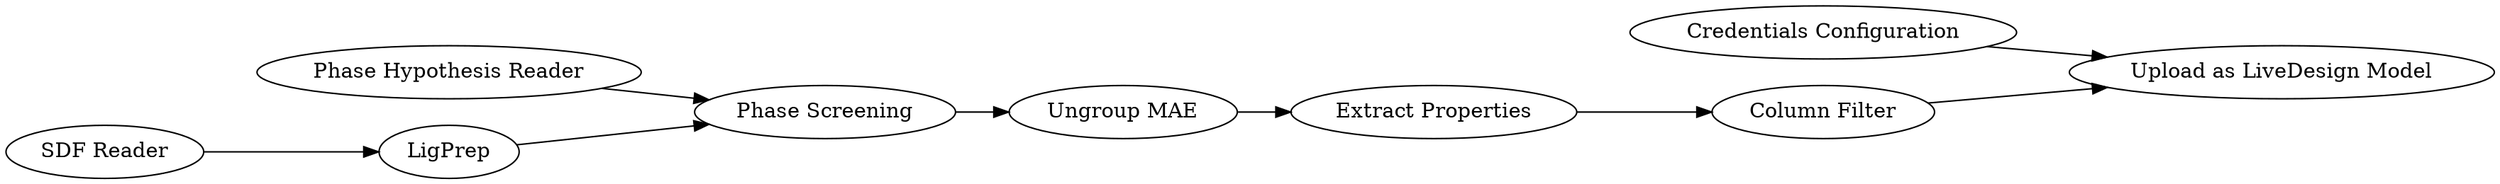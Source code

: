 digraph {
	8242 -> 8321
	8322 -> 8242
	8321 -> 38
	139 -> 140
	38 -> 140
	8309 -> 8322
	21 -> 15268
	15268 -> 8322
	8321 [label="Extract Properties"]
	8309 [label="Phase Hypothesis Reader"]
	139 [label="Credentials Configuration"]
	140 [label="Upload as LiveDesign Model"]
	8322 [label="Phase Screening"]
	21 [label="SDF Reader"]
	15268 [label=LigPrep]
	38 [label="Column Filter"]
	8242 [label="Ungroup MAE"]
	rankdir=LR
}
